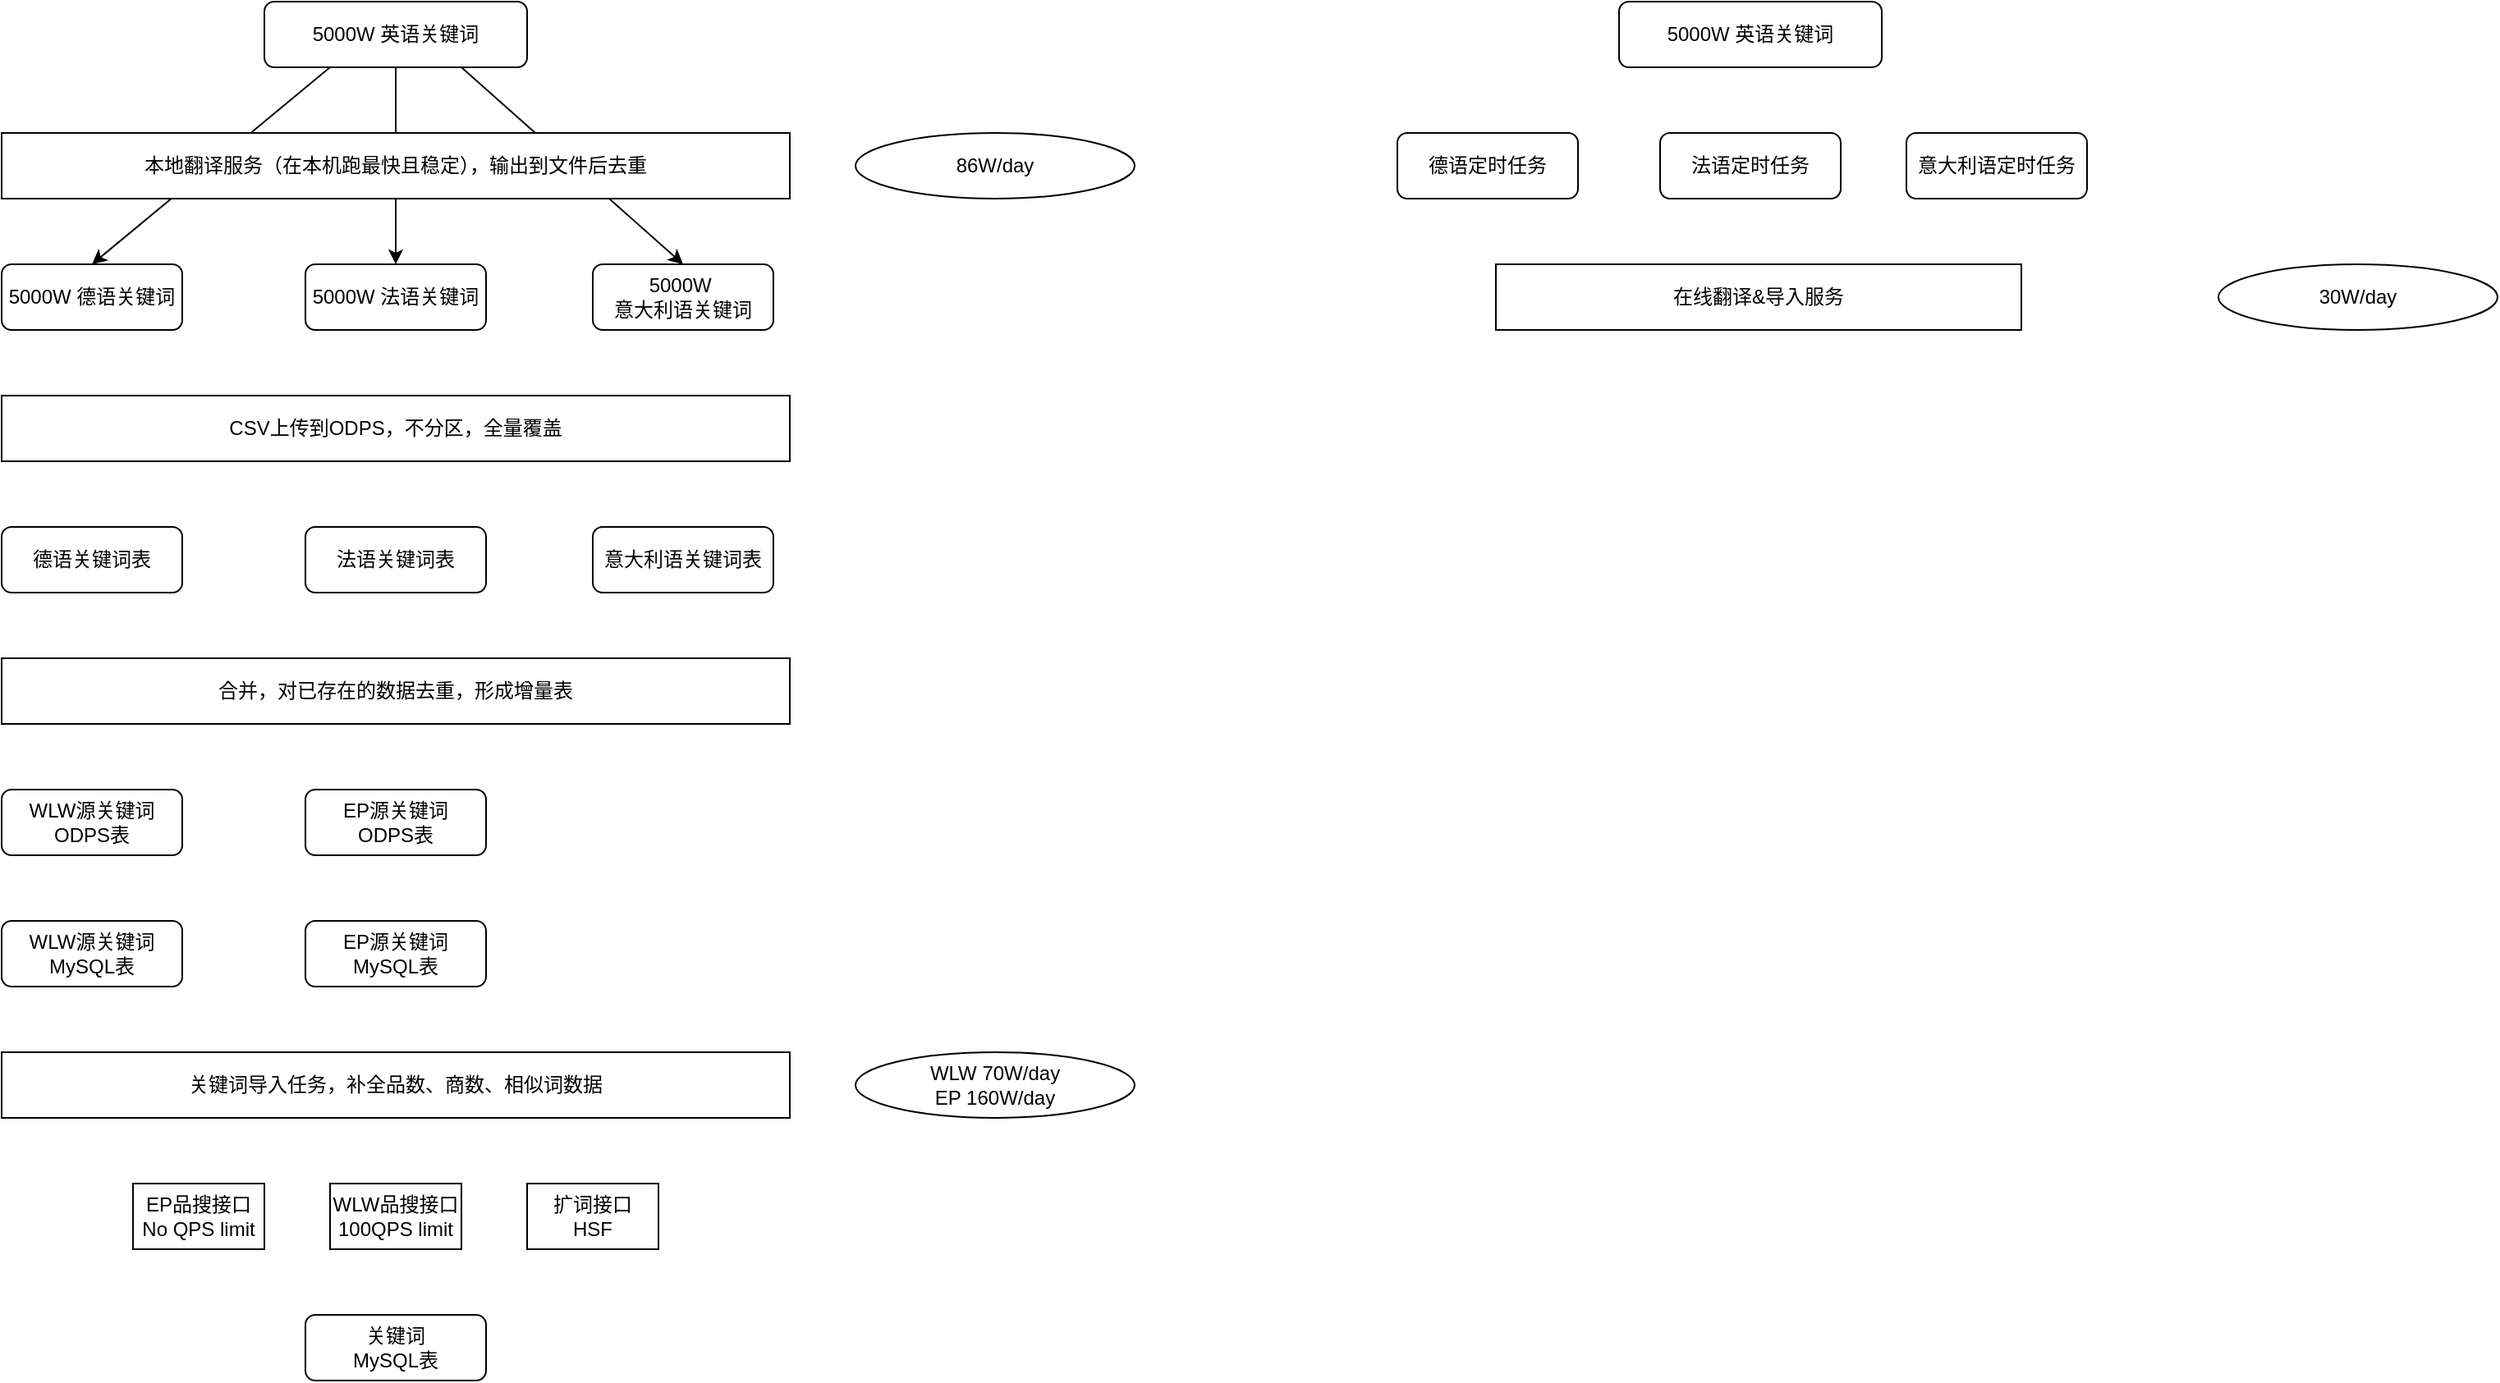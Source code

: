 <mxfile version="24.7.7">
  <diagram name="第 1 页" id="2EQmv688gZamet-rj9C1">
    <mxGraphModel dx="1659" dy="658" grid="1" gridSize="10" guides="1" tooltips="1" connect="1" arrows="1" fold="1" page="1" pageScale="1" pageWidth="827" pageHeight="1169" math="0" shadow="0">
      <root>
        <mxCell id="0" />
        <mxCell id="1" parent="0" />
        <mxCell id="JIK8sXZGodHxqaqUen1i-60" style="edgeStyle=orthogonalEdgeStyle;rounded=0;orthogonalLoop=1;jettySize=auto;html=1;exitX=0.5;exitY=1;exitDx=0;exitDy=0;entryX=0.5;entryY=0;entryDx=0;entryDy=0;" edge="1" parent="1" source="JIK8sXZGodHxqaqUen1i-1" target="JIK8sXZGodHxqaqUen1i-3">
          <mxGeometry relative="1" as="geometry" />
        </mxCell>
        <mxCell id="JIK8sXZGodHxqaqUen1i-61" style="rounded=0;orthogonalLoop=1;jettySize=auto;html=1;exitX=0.75;exitY=1;exitDx=0;exitDy=0;entryX=0.5;entryY=0;entryDx=0;entryDy=0;" edge="1" parent="1" source="JIK8sXZGodHxqaqUen1i-1" target="JIK8sXZGodHxqaqUen1i-5">
          <mxGeometry relative="1" as="geometry" />
        </mxCell>
        <mxCell id="JIK8sXZGodHxqaqUen1i-62" style="rounded=0;orthogonalLoop=1;jettySize=auto;html=1;exitX=0.25;exitY=1;exitDx=0;exitDy=0;entryX=0.5;entryY=0;entryDx=0;entryDy=0;" edge="1" parent="1" source="JIK8sXZGodHxqaqUen1i-1" target="JIK8sXZGodHxqaqUen1i-4">
          <mxGeometry relative="1" as="geometry" />
        </mxCell>
        <mxCell id="JIK8sXZGodHxqaqUen1i-1" value="5000W 英语关键词" style="rounded=1;whiteSpace=wrap;html=1;" vertex="1" parent="1">
          <mxGeometry x="280" y="80" width="160" height="40" as="geometry" />
        </mxCell>
        <mxCell id="JIK8sXZGodHxqaqUen1i-2" value="本地翻译服务（在本机跑最快且稳定），输出到文件后去重" style="rounded=0;whiteSpace=wrap;html=1;" vertex="1" parent="1">
          <mxGeometry x="120" y="160" width="480" height="40" as="geometry" />
        </mxCell>
        <mxCell id="JIK8sXZGodHxqaqUen1i-3" value="5000W 法语关键词" style="rounded=1;whiteSpace=wrap;html=1;" vertex="1" parent="1">
          <mxGeometry x="305" y="240" width="110" height="40" as="geometry" />
        </mxCell>
        <mxCell id="JIK8sXZGodHxqaqUen1i-4" value="5000W 德语关键词" style="rounded=1;whiteSpace=wrap;html=1;" vertex="1" parent="1">
          <mxGeometry x="120" y="240" width="110" height="40" as="geometry" />
        </mxCell>
        <mxCell id="JIK8sXZGodHxqaqUen1i-5" value="5000W&amp;nbsp;&lt;div&gt;意大利语关键词&lt;/div&gt;" style="rounded=1;whiteSpace=wrap;html=1;" vertex="1" parent="1">
          <mxGeometry x="480" y="240" width="110" height="40" as="geometry" />
        </mxCell>
        <mxCell id="JIK8sXZGodHxqaqUen1i-6" value="CSV上传到ODPS，不分区，全量覆盖" style="rounded=0;whiteSpace=wrap;html=1;" vertex="1" parent="1">
          <mxGeometry x="120" y="320" width="480" height="40" as="geometry" />
        </mxCell>
        <mxCell id="JIK8sXZGodHxqaqUen1i-7" value="德语关键词表" style="rounded=1;whiteSpace=wrap;html=1;" vertex="1" parent="1">
          <mxGeometry x="120" y="400" width="110" height="40" as="geometry" />
        </mxCell>
        <mxCell id="JIK8sXZGodHxqaqUen1i-8" value="法语关键词表" style="rounded=1;whiteSpace=wrap;html=1;" vertex="1" parent="1">
          <mxGeometry x="305" y="400" width="110" height="40" as="geometry" />
        </mxCell>
        <mxCell id="JIK8sXZGodHxqaqUen1i-9" value="意大利语关键词表" style="rounded=1;whiteSpace=wrap;html=1;" vertex="1" parent="1">
          <mxGeometry x="480" y="400" width="110" height="40" as="geometry" />
        </mxCell>
        <mxCell id="JIK8sXZGodHxqaqUen1i-10" value="EP源关键词&lt;div&gt;ODPS表&lt;/div&gt;" style="rounded=1;whiteSpace=wrap;html=1;" vertex="1" parent="1">
          <mxGeometry x="305" y="560" width="110" height="40" as="geometry" />
        </mxCell>
        <mxCell id="JIK8sXZGodHxqaqUen1i-11" value="WLW源关键词&lt;div&gt;ODPS表&lt;/div&gt;" style="rounded=1;whiteSpace=wrap;html=1;" vertex="1" parent="1">
          <mxGeometry x="120" y="560" width="110" height="40" as="geometry" />
        </mxCell>
        <mxCell id="JIK8sXZGodHxqaqUen1i-13" value="合并，对已存在的数据去重，形成增量表" style="rounded=0;whiteSpace=wrap;html=1;" vertex="1" parent="1">
          <mxGeometry x="120" y="480" width="480" height="40" as="geometry" />
        </mxCell>
        <mxCell id="JIK8sXZGodHxqaqUen1i-14" value="WLW源关键词&lt;div&gt;MySQL表&lt;/div&gt;" style="rounded=1;whiteSpace=wrap;html=1;" vertex="1" parent="1">
          <mxGeometry x="120" y="640" width="110" height="40" as="geometry" />
        </mxCell>
        <mxCell id="JIK8sXZGodHxqaqUen1i-15" value="EP源关键词&lt;div&gt;MySQL表&lt;/div&gt;" style="rounded=1;whiteSpace=wrap;html=1;" vertex="1" parent="1">
          <mxGeometry x="305" y="640" width="110" height="40" as="geometry" />
        </mxCell>
        <mxCell id="JIK8sXZGodHxqaqUen1i-16" value="关键词导入任务，补全品数、商数、相似词数据" style="rounded=0;whiteSpace=wrap;html=1;" vertex="1" parent="1">
          <mxGeometry x="120" y="720" width="480" height="40" as="geometry" />
        </mxCell>
        <mxCell id="JIK8sXZGodHxqaqUen1i-17" value="关键词&lt;div&gt;MySQL表&lt;/div&gt;" style="rounded=1;whiteSpace=wrap;html=1;" vertex="1" parent="1">
          <mxGeometry x="305" y="880" width="110" height="40" as="geometry" />
        </mxCell>
        <mxCell id="JIK8sXZGodHxqaqUen1i-18" value="EP品搜接口&lt;div&gt;No QPS limit&lt;/div&gt;" style="rounded=0;whiteSpace=wrap;html=1;" vertex="1" parent="1">
          <mxGeometry x="200" y="800" width="80" height="40" as="geometry" />
        </mxCell>
        <mxCell id="JIK8sXZGodHxqaqUen1i-19" value="WLW品搜接口&lt;div&gt;100QPS limit&lt;br&gt;&lt;/div&gt;" style="rounded=0;whiteSpace=wrap;html=1;" vertex="1" parent="1">
          <mxGeometry x="320" y="800" width="80" height="40" as="geometry" />
        </mxCell>
        <mxCell id="JIK8sXZGodHxqaqUen1i-20" value="扩词接口&lt;div&gt;HSF&lt;/div&gt;" style="rounded=0;whiteSpace=wrap;html=1;" vertex="1" parent="1">
          <mxGeometry x="440" y="800" width="80" height="40" as="geometry" />
        </mxCell>
        <mxCell id="JIK8sXZGodHxqaqUen1i-21" value="86W/day" style="ellipse;whiteSpace=wrap;html=1;" vertex="1" parent="1">
          <mxGeometry x="640" y="160" width="170" height="40" as="geometry" />
        </mxCell>
        <mxCell id="JIK8sXZGodHxqaqUen1i-22" value="WLW 70W/day&lt;div&gt;EP 160W/day&lt;/div&gt;" style="ellipse;whiteSpace=wrap;html=1;" vertex="1" parent="1">
          <mxGeometry x="640" y="720" width="170" height="40" as="geometry" />
        </mxCell>
        <mxCell id="JIK8sXZGodHxqaqUen1i-23" value="5000W 英语关键词" style="rounded=1;whiteSpace=wrap;html=1;" vertex="1" parent="1">
          <mxGeometry x="1105" y="80" width="160" height="40" as="geometry" />
        </mxCell>
        <mxCell id="JIK8sXZGodHxqaqUen1i-24" value="在线翻译&amp;amp;导入服务" style="rounded=0;whiteSpace=wrap;html=1;" vertex="1" parent="1">
          <mxGeometry x="1030" y="240" width="320" height="40" as="geometry" />
        </mxCell>
        <mxCell id="JIK8sXZGodHxqaqUen1i-42" value="30W/day" style="ellipse;whiteSpace=wrap;html=1;" vertex="1" parent="1">
          <mxGeometry x="1470" y="240" width="170" height="40" as="geometry" />
        </mxCell>
        <mxCell id="JIK8sXZGodHxqaqUen1i-44" value="德语定时任务" style="rounded=1;whiteSpace=wrap;html=1;" vertex="1" parent="1">
          <mxGeometry x="970" y="160" width="110" height="40" as="geometry" />
        </mxCell>
        <mxCell id="JIK8sXZGodHxqaqUen1i-45" value="法语定时任务" style="rounded=1;whiteSpace=wrap;html=1;" vertex="1" parent="1">
          <mxGeometry x="1130" y="160" width="110" height="40" as="geometry" />
        </mxCell>
        <mxCell id="JIK8sXZGodHxqaqUen1i-46" value="意大利语定时任务" style="rounded=1;whiteSpace=wrap;html=1;" vertex="1" parent="1">
          <mxGeometry x="1280" y="160" width="110" height="40" as="geometry" />
        </mxCell>
      </root>
    </mxGraphModel>
  </diagram>
</mxfile>
